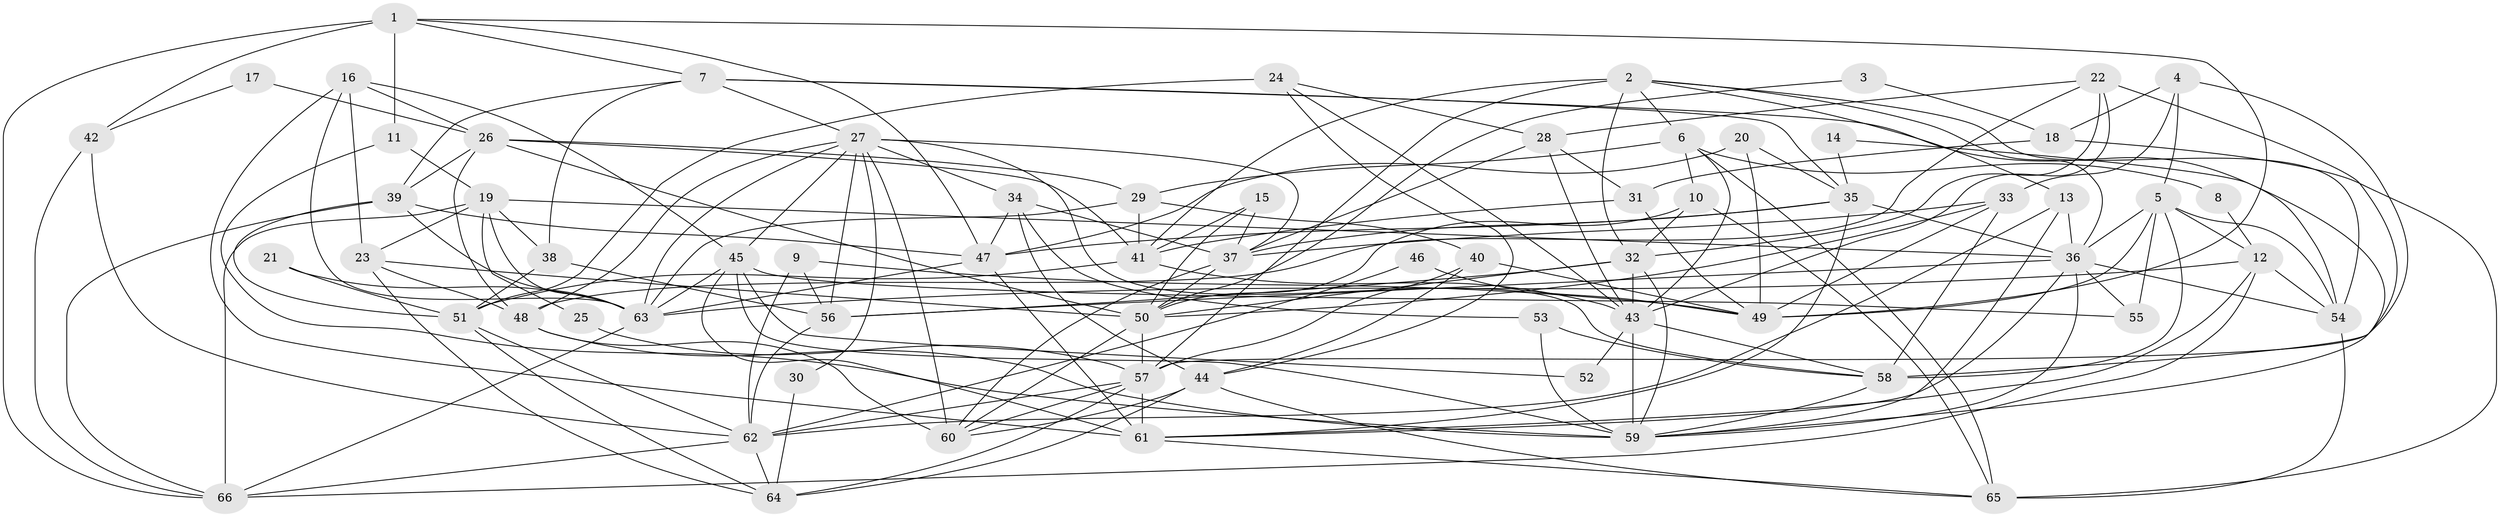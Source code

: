 // original degree distribution, {5: 0.1450381679389313, 4: 0.2748091603053435, 3: 0.22137404580152673, 2: 0.17557251908396945, 6: 0.13740458015267176, 7: 0.030534351145038167, 8: 0.015267175572519083}
// Generated by graph-tools (version 1.1) at 2025/50/03/09/25 03:50:01]
// undirected, 66 vertices, 182 edges
graph export_dot {
graph [start="1"]
  node [color=gray90,style=filled];
  1;
  2;
  3;
  4;
  5;
  6;
  7;
  8;
  9;
  10;
  11;
  12;
  13;
  14;
  15;
  16;
  17;
  18;
  19;
  20;
  21;
  22;
  23;
  24;
  25;
  26;
  27;
  28;
  29;
  30;
  31;
  32;
  33;
  34;
  35;
  36;
  37;
  38;
  39;
  40;
  41;
  42;
  43;
  44;
  45;
  46;
  47;
  48;
  49;
  50;
  51;
  52;
  53;
  54;
  55;
  56;
  57;
  58;
  59;
  60;
  61;
  62;
  63;
  64;
  65;
  66;
  1 -- 7 [weight=1.0];
  1 -- 11 [weight=1.0];
  1 -- 42 [weight=2.0];
  1 -- 47 [weight=1.0];
  1 -- 49 [weight=1.0];
  1 -- 66 [weight=1.0];
  2 -- 6 [weight=1.0];
  2 -- 13 [weight=1.0];
  2 -- 32 [weight=1.0];
  2 -- 36 [weight=1.0];
  2 -- 41 [weight=1.0];
  2 -- 54 [weight=1.0];
  2 -- 57 [weight=2.0];
  3 -- 18 [weight=1.0];
  3 -- 50 [weight=1.0];
  4 -- 5 [weight=1.0];
  4 -- 18 [weight=1.0];
  4 -- 33 [weight=1.0];
  4 -- 57 [weight=1.0];
  5 -- 12 [weight=1.0];
  5 -- 36 [weight=1.0];
  5 -- 49 [weight=1.0];
  5 -- 54 [weight=1.0];
  5 -- 55 [weight=1.0];
  5 -- 58 [weight=1.0];
  6 -- 8 [weight=1.0];
  6 -- 10 [weight=1.0];
  6 -- 29 [weight=1.0];
  6 -- 43 [weight=1.0];
  6 -- 65 [weight=1.0];
  7 -- 27 [weight=1.0];
  7 -- 35 [weight=1.0];
  7 -- 38 [weight=1.0];
  7 -- 39 [weight=1.0];
  7 -- 54 [weight=1.0];
  8 -- 12 [weight=1.0];
  9 -- 49 [weight=1.0];
  9 -- 56 [weight=1.0];
  9 -- 62 [weight=1.0];
  10 -- 32 [weight=1.0];
  10 -- 50 [weight=1.0];
  10 -- 65 [weight=1.0];
  11 -- 19 [weight=1.0];
  11 -- 59 [weight=1.0];
  12 -- 54 [weight=1.0];
  12 -- 61 [weight=1.0];
  12 -- 63 [weight=1.0];
  12 -- 66 [weight=1.0];
  13 -- 36 [weight=1.0];
  13 -- 59 [weight=1.0];
  13 -- 62 [weight=1.0];
  14 -- 35 [weight=1.0];
  14 -- 59 [weight=1.0];
  15 -- 37 [weight=1.0];
  15 -- 41 [weight=1.0];
  15 -- 50 [weight=1.0];
  16 -- 23 [weight=1.0];
  16 -- 26 [weight=1.0];
  16 -- 45 [weight=1.0];
  16 -- 61 [weight=1.0];
  16 -- 63 [weight=1.0];
  17 -- 26 [weight=1.0];
  17 -- 42 [weight=1.0];
  18 -- 31 [weight=1.0];
  18 -- 65 [weight=1.0];
  19 -- 23 [weight=1.0];
  19 -- 25 [weight=1.0];
  19 -- 36 [weight=1.0];
  19 -- 38 [weight=1.0];
  19 -- 63 [weight=1.0];
  19 -- 66 [weight=1.0];
  20 -- 35 [weight=1.0];
  20 -- 47 [weight=1.0];
  20 -- 49 [weight=1.0];
  21 -- 51 [weight=1.0];
  21 -- 63 [weight=1.0];
  22 -- 28 [weight=1.0];
  22 -- 32 [weight=1.0];
  22 -- 43 [weight=1.0];
  22 -- 48 [weight=1.0];
  22 -- 58 [weight=1.0];
  23 -- 48 [weight=1.0];
  23 -- 50 [weight=1.0];
  23 -- 64 [weight=1.0];
  24 -- 28 [weight=1.0];
  24 -- 43 [weight=1.0];
  24 -- 44 [weight=1.0];
  24 -- 51 [weight=1.0];
  25 -- 57 [weight=1.0];
  26 -- 29 [weight=1.0];
  26 -- 39 [weight=1.0];
  26 -- 41 [weight=1.0];
  26 -- 48 [weight=1.0];
  26 -- 50 [weight=1.0];
  27 -- 30 [weight=1.0];
  27 -- 34 [weight=1.0];
  27 -- 37 [weight=1.0];
  27 -- 45 [weight=1.0];
  27 -- 48 [weight=1.0];
  27 -- 56 [weight=1.0];
  27 -- 58 [weight=1.0];
  27 -- 60 [weight=1.0];
  27 -- 63 [weight=1.0];
  28 -- 31 [weight=1.0];
  28 -- 37 [weight=1.0];
  28 -- 43 [weight=2.0];
  29 -- 40 [weight=1.0];
  29 -- 41 [weight=1.0];
  29 -- 63 [weight=1.0];
  30 -- 64 [weight=1.0];
  31 -- 41 [weight=1.0];
  31 -- 49 [weight=1.0];
  32 -- 43 [weight=1.0];
  32 -- 50 [weight=1.0];
  32 -- 56 [weight=1.0];
  32 -- 59 [weight=1.0];
  33 -- 37 [weight=1.0];
  33 -- 49 [weight=1.0];
  33 -- 50 [weight=1.0];
  33 -- 58 [weight=1.0];
  34 -- 37 [weight=1.0];
  34 -- 44 [weight=1.0];
  34 -- 47 [weight=1.0];
  34 -- 53 [weight=1.0];
  35 -- 36 [weight=1.0];
  35 -- 37 [weight=1.0];
  35 -- 47 [weight=1.0];
  35 -- 61 [weight=1.0];
  36 -- 54 [weight=1.0];
  36 -- 55 [weight=1.0];
  36 -- 56 [weight=1.0];
  36 -- 59 [weight=1.0];
  36 -- 61 [weight=1.0];
  37 -- 50 [weight=1.0];
  37 -- 60 [weight=1.0];
  38 -- 51 [weight=1.0];
  38 -- 56 [weight=1.0];
  39 -- 47 [weight=1.0];
  39 -- 51 [weight=1.0];
  39 -- 63 [weight=1.0];
  39 -- 66 [weight=1.0];
  40 -- 44 [weight=1.0];
  40 -- 49 [weight=1.0];
  40 -- 57 [weight=1.0];
  41 -- 43 [weight=1.0];
  41 -- 51 [weight=1.0];
  42 -- 62 [weight=1.0];
  42 -- 66 [weight=1.0];
  43 -- 52 [weight=1.0];
  43 -- 58 [weight=1.0];
  43 -- 59 [weight=2.0];
  44 -- 60 [weight=1.0];
  44 -- 64 [weight=1.0];
  44 -- 65 [weight=1.0];
  45 -- 52 [weight=1.0];
  45 -- 55 [weight=1.0];
  45 -- 59 [weight=1.0];
  45 -- 61 [weight=2.0];
  45 -- 63 [weight=1.0];
  46 -- 49 [weight=1.0];
  46 -- 62 [weight=1.0];
  47 -- 61 [weight=1.0];
  47 -- 63 [weight=1.0];
  48 -- 59 [weight=1.0];
  48 -- 60 [weight=1.0];
  50 -- 57 [weight=1.0];
  50 -- 60 [weight=1.0];
  51 -- 62 [weight=1.0];
  51 -- 64 [weight=1.0];
  53 -- 58 [weight=1.0];
  53 -- 59 [weight=1.0];
  54 -- 65 [weight=1.0];
  56 -- 62 [weight=1.0];
  57 -- 60 [weight=1.0];
  57 -- 61 [weight=2.0];
  57 -- 62 [weight=1.0];
  57 -- 64 [weight=1.0];
  58 -- 59 [weight=1.0];
  61 -- 65 [weight=1.0];
  62 -- 64 [weight=1.0];
  62 -- 66 [weight=1.0];
  63 -- 66 [weight=1.0];
}
